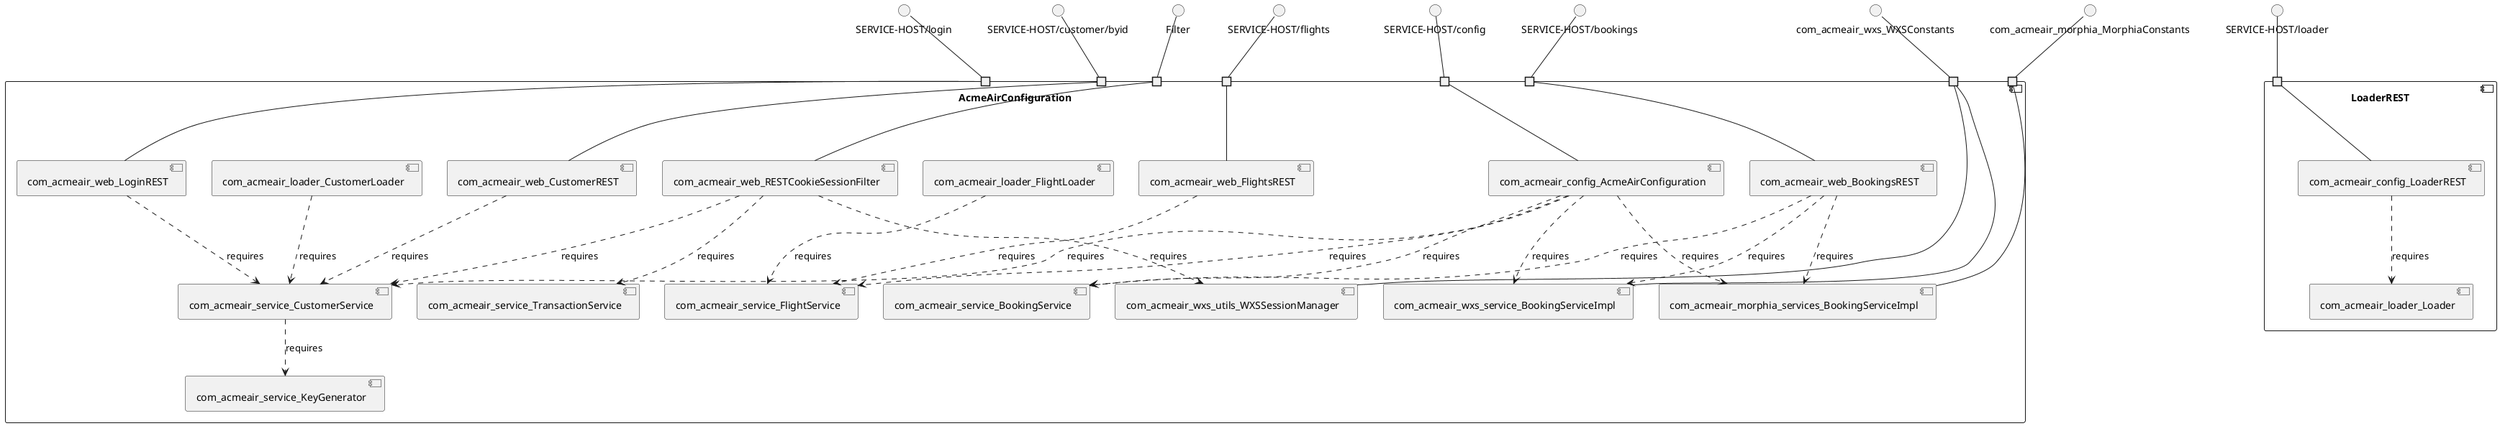 @startuml
skinparam fixCircleLabelOverlapping true
skinparam componentStyle uml2
component "AcmeAirConfiguration\n\n\n\n\n\n" {
[com_acmeair_web_FlightsREST]
[com_acmeair_web_BookingsREST]
[com_acmeair_service_BookingService]
[com_acmeair_loader_FlightLoader]
[com_acmeair_wxs_utils_WXSSessionManager]
[com_acmeair_service_KeyGenerator]
[com_acmeair_web_RESTCookieSessionFilter]
[com_acmeair_service_CustomerService]
[com_acmeair_config_AcmeAirConfiguration]
[com_acmeair_morphia_services_BookingServiceImpl]
[com_acmeair_loader_CustomerLoader]
[com_acmeair_service_FlightService]
[com_acmeair_service_TransactionService]
[com_acmeair_web_LoginREST]
[com_acmeair_wxs_service_BookingServiceImpl]
[com_acmeair_web_CustomerREST]
portin " " as AcmeAirConfiguration_requires_SERVICE_HOST_flights
portin " " as AcmeAirConfiguration_requires_SERVICE_HOST_login
portin " " as AcmeAirConfiguration_requires_Filter
portin " " as AcmeAirConfiguration_requires_SERVICE_HOST_bookings
portin " " as AcmeAirConfiguration_requires_SERVICE_HOST_customer_byid
portin " " as AcmeAirConfiguration_requires_com_acmeair_morphia_MorphiaConstants
portin " " as AcmeAirConfiguration_requires_com_acmeair_wxs_WXSConstants
portin " " as AcmeAirConfiguration_requires_SERVICE_HOST_config
[com_acmeair_web_LoginREST]..>[com_acmeair_service_CustomerService] : requires
[com_acmeair_web_BookingsREST]..>[com_acmeair_morphia_services_BookingServiceImpl] : requires
[com_acmeair_config_AcmeAirConfiguration]..>[com_acmeair_wxs_service_BookingServiceImpl] : requires
[com_acmeair_web_BookingsREST]..>[com_acmeair_wxs_service_BookingServiceImpl] : requires
[com_acmeair_config_AcmeAirConfiguration]..>[com_acmeair_morphia_services_BookingServiceImpl] : requires
[com_acmeair_web_RESTCookieSessionFilter]..>[com_acmeair_service_CustomerService] : requires
[com_acmeair_config_AcmeAirConfiguration]..>[com_acmeair_service_BookingService] : requires
[com_acmeair_web_BookingsREST]..>[com_acmeair_service_BookingService] : requires
[com_acmeair_web_RESTCookieSessionFilter]..>[com_acmeair_wxs_utils_WXSSessionManager] : requires
[com_acmeair_config_AcmeAirConfiguration]..>[com_acmeair_service_CustomerService] : requires
[com_acmeair_web_RESTCookieSessionFilter]..>[com_acmeair_service_TransactionService] : requires
[com_acmeair_web_CustomerREST]..>[com_acmeair_service_CustomerService] : requires
[com_acmeair_config_AcmeAirConfiguration]..>[com_acmeair_service_FlightService] : requires
[com_acmeair_loader_CustomerLoader]..>[com_acmeair_service_CustomerService] : requires
[com_acmeair_service_CustomerService]..>[com_acmeair_service_KeyGenerator] : requires
[com_acmeair_loader_FlightLoader]..>[com_acmeair_service_FlightService] : requires
[com_acmeair_web_FlightsREST]..>[com_acmeair_service_FlightService] : requires
"AcmeAirConfiguration_requires_com_acmeair_morphia_MorphiaConstants"--[com_acmeair_morphia_services_BookingServiceImpl]
"AcmeAirConfiguration_requires_SERVICE_HOST_config"--[com_acmeair_config_AcmeAirConfiguration]
"AcmeAirConfiguration_requires_SERVICE_HOST_login"--[com_acmeair_web_LoginREST]
"AcmeAirConfiguration_requires_com_acmeair_wxs_WXSConstants"--[com_acmeair_wxs_service_BookingServiceImpl]
"AcmeAirConfiguration_requires_SERVICE_HOST_bookings"--[com_acmeair_web_BookingsREST]
"AcmeAirConfiguration_requires_SERVICE_HOST_flights"--[com_acmeair_web_FlightsREST]
"AcmeAirConfiguration_requires_SERVICE_HOST_customer_byid"--[com_acmeair_web_CustomerREST]
"AcmeAirConfiguration_requires_com_acmeair_wxs_WXSConstants"--[com_acmeair_wxs_utils_WXSSessionManager]
"AcmeAirConfiguration_requires_Filter"--[com_acmeair_web_RESTCookieSessionFilter]
}
interface "Filter" as interface.Filter
interface.Filter--"AcmeAirConfiguration_requires_Filter"
interface "SERVICE-HOST/bookings" as interface.SERVICE_HOST_bookings
interface.SERVICE_HOST_bookings--"AcmeAirConfiguration_requires_SERVICE_HOST_bookings"
interface "SERVICE-HOST/config" as interface.SERVICE_HOST_config
interface.SERVICE_HOST_config--"AcmeAirConfiguration_requires_SERVICE_HOST_config"
interface "SERVICE-HOST/customer/byid" as interface.SERVICE_HOST_customer_byid
interface.SERVICE_HOST_customer_byid--"AcmeAirConfiguration_requires_SERVICE_HOST_customer_byid"
interface "SERVICE-HOST/flights" as interface.SERVICE_HOST_flights
interface.SERVICE_HOST_flights--"AcmeAirConfiguration_requires_SERVICE_HOST_flights"
interface "SERVICE-HOST/login" as interface.SERVICE_HOST_login
interface.SERVICE_HOST_login--"AcmeAirConfiguration_requires_SERVICE_HOST_login"
interface "com_acmeair_morphia_MorphiaConstants" as interface.com_acmeair_morphia_MorphiaConstants
interface.com_acmeair_morphia_MorphiaConstants--"AcmeAirConfiguration_requires_com_acmeair_morphia_MorphiaConstants"
interface "com_acmeair_wxs_WXSConstants" as interface.com_acmeair_wxs_WXSConstants
interface.com_acmeair_wxs_WXSConstants--"AcmeAirConfiguration_requires_com_acmeair_wxs_WXSConstants"
component "LoaderREST\n\n\n\n\n\n" {
[com_acmeair_loader_Loader]
[com_acmeair_config_LoaderREST]
portin " " as LoaderREST_requires_SERVICE_HOST_loader
[com_acmeair_config_LoaderREST]..>[com_acmeair_loader_Loader] : requires
"LoaderREST_requires_SERVICE_HOST_loader"--[com_acmeair_config_LoaderREST]
}
interface "SERVICE-HOST/loader" as interface.SERVICE_HOST_loader
interface.SERVICE_HOST_loader--"LoaderREST_requires_SERVICE_HOST_loader"

@enduml
